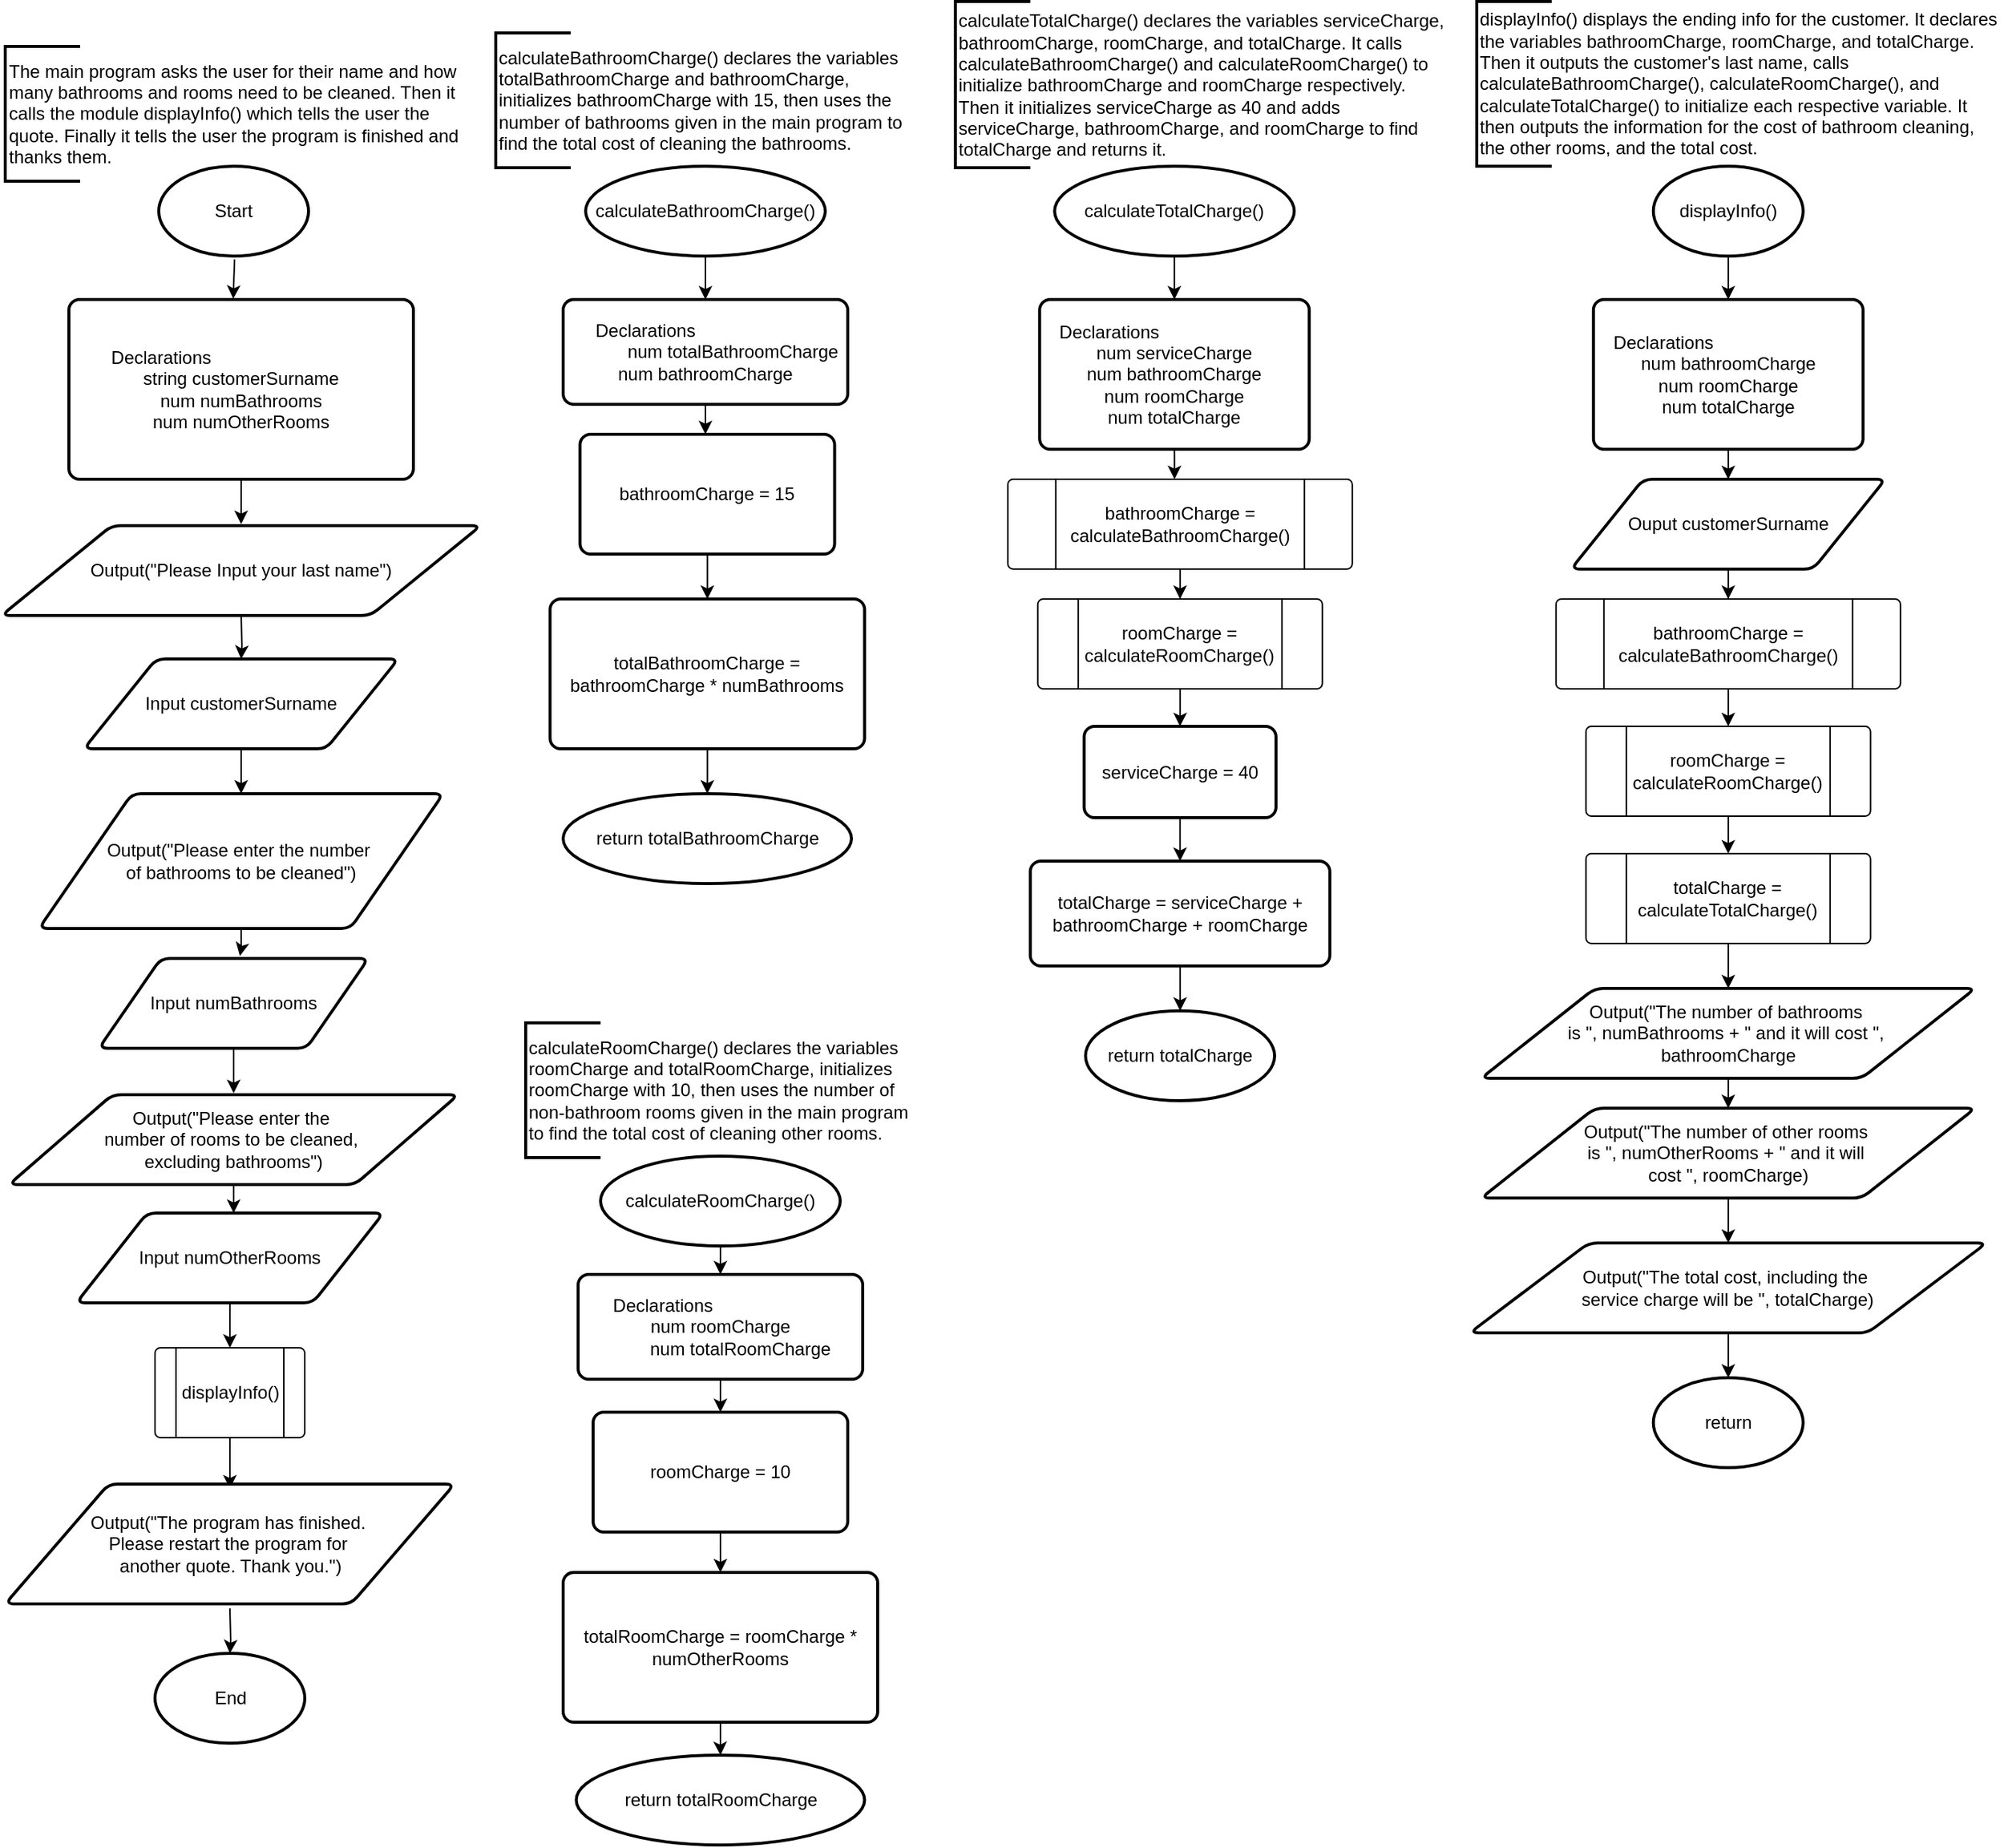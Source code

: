 <mxfile version="28.0.6">
  <diagram name="Page-1" id="_gigPv-vwWBMMTNI6XV0">
    <mxGraphModel dx="2412" dy="1338" grid="1" gridSize="10" guides="1" tooltips="1" connect="1" arrows="1" fold="1" page="1" pageScale="1" pageWidth="100" pageHeight="100" math="0" shadow="0">
      <root>
        <mxCell id="0" />
        <mxCell id="1" parent="0" />
        <mxCell id="-8cRq6L_b73LK-BpO3nG-1" value="Start" style="strokeWidth=2;html=1;shape=mxgraph.flowchart.start_1;whiteSpace=wrap;" parent="1" vertex="1">
          <mxGeometry y="140" width="100" height="60" as="geometry" />
        </mxCell>
        <mxCell id="-8cRq6L_b73LK-BpO3nG-44" value="" style="edgeStyle=orthogonalEdgeStyle;rounded=0;orthogonalLoop=1;jettySize=auto;html=1;" parent="1" source="-8cRq6L_b73LK-BpO3nG-2" edge="1">
          <mxGeometry relative="1" as="geometry">
            <mxPoint x="55" y="379" as="targetPoint" />
          </mxGeometry>
        </mxCell>
        <mxCell id="-8cRq6L_b73LK-BpO3nG-2" value="Declarations&amp;nbsp; &amp;nbsp; &amp;nbsp; &amp;nbsp; &amp;nbsp; &amp;nbsp; &amp;nbsp; &amp;nbsp; &amp;nbsp; &amp;nbsp; &amp;nbsp; &amp;nbsp; &amp;nbsp; &amp;nbsp; &amp;nbsp; &amp;nbsp;&amp;nbsp;&lt;div&gt;string customerSurname&lt;/div&gt;&lt;div&gt;num numBathrooms&lt;/div&gt;&lt;div&gt;num numOtherRooms&lt;/div&gt;" style="rounded=1;whiteSpace=wrap;html=1;absoluteArcSize=1;arcSize=14;strokeWidth=2;labelPosition=center;verticalLabelPosition=middle;align=center;verticalAlign=middle;" parent="1" vertex="1">
          <mxGeometry x="-60" y="229" width="230" height="120" as="geometry" />
        </mxCell>
        <mxCell id="-8cRq6L_b73LK-BpO3nG-46" value="" style="edgeStyle=orthogonalEdgeStyle;rounded=0;orthogonalLoop=1;jettySize=auto;html=1;" parent="1" source="-8cRq6L_b73LK-BpO3nG-3" target="-8cRq6L_b73LK-BpO3nG-9" edge="1">
          <mxGeometry relative="1" as="geometry" />
        </mxCell>
        <mxCell id="-8cRq6L_b73LK-BpO3nG-3" value="Input customerSurname" style="shape=parallelogram;html=1;strokeWidth=2;perimeter=parallelogramPerimeter;whiteSpace=wrap;rounded=1;arcSize=12;size=0.23;" parent="1" vertex="1">
          <mxGeometry x="-50" y="469" width="210" height="60" as="geometry" />
        </mxCell>
        <mxCell id="-8cRq6L_b73LK-BpO3nG-45" value="" style="edgeStyle=orthogonalEdgeStyle;rounded=0;orthogonalLoop=1;jettySize=auto;html=1;" parent="1" target="-8cRq6L_b73LK-BpO3nG-3" edge="1">
          <mxGeometry relative="1" as="geometry">
            <mxPoint x="55" y="439" as="sourcePoint" />
          </mxGeometry>
        </mxCell>
        <mxCell id="-8cRq6L_b73LK-BpO3nG-4" value="Output(&quot;Please Input your last name&quot;)" style="shape=parallelogram;html=1;strokeWidth=2;perimeter=parallelogramPerimeter;whiteSpace=wrap;rounded=1;arcSize=12;size=0.23;" parent="1" vertex="1">
          <mxGeometry x="-105" y="380" width="320" height="60" as="geometry" />
        </mxCell>
        <mxCell id="-8cRq6L_b73LK-BpO3nG-92" value="" style="edgeStyle=orthogonalEdgeStyle;rounded=0;orthogonalLoop=1;jettySize=auto;html=1;" parent="1" source="-8cRq6L_b73LK-BpO3nG-5" target="-8cRq6L_b73LK-BpO3nG-39" edge="1">
          <mxGeometry relative="1" as="geometry" />
        </mxCell>
        <mxCell id="-8cRq6L_b73LK-BpO3nG-5" value="Ouput customerSurname" style="shape=parallelogram;html=1;strokeWidth=2;perimeter=parallelogramPerimeter;whiteSpace=wrap;rounded=1;arcSize=12;size=0.23;" parent="1" vertex="1">
          <mxGeometry x="942.88" y="349" width="210" height="60" as="geometry" />
        </mxCell>
        <mxCell id="-8cRq6L_b73LK-BpO3nG-70" value="" style="edgeStyle=orthogonalEdgeStyle;rounded=0;orthogonalLoop=1;jettySize=auto;html=1;" parent="1" source="-8cRq6L_b73LK-BpO3nG-6" target="-8cRq6L_b73LK-BpO3nG-37" edge="1">
          <mxGeometry relative="1" as="geometry" />
        </mxCell>
        <mxCell id="-8cRq6L_b73LK-BpO3nG-6" value="&lt;div&gt;totalCharge = serviceCharge + bathroomCharge + roomCharge&lt;/div&gt;" style="rounded=1;whiteSpace=wrap;html=1;absoluteArcSize=1;arcSize=14;strokeWidth=2;" parent="1" vertex="1">
          <mxGeometry x="581.88" y="604" width="200" height="70" as="geometry" />
        </mxCell>
        <mxCell id="-8cRq6L_b73LK-BpO3nG-53" value="" style="edgeStyle=orthogonalEdgeStyle;rounded=0;orthogonalLoop=1;jettySize=auto;html=1;" parent="1" source="-8cRq6L_b73LK-BpO3nG-7" target="-8cRq6L_b73LK-BpO3nG-20" edge="1">
          <mxGeometry relative="1" as="geometry" />
        </mxCell>
        <mxCell id="-8cRq6L_b73LK-BpO3nG-7" value="Input numOtherRooms" style="shape=parallelogram;html=1;strokeWidth=2;perimeter=parallelogramPerimeter;whiteSpace=wrap;rounded=1;arcSize=12;size=0.23;" parent="1" vertex="1">
          <mxGeometry x="-55" y="839" width="205" height="60" as="geometry" />
        </mxCell>
        <mxCell id="-8cRq6L_b73LK-BpO3nG-85" value="" style="edgeStyle=orthogonalEdgeStyle;rounded=0;orthogonalLoop=1;jettySize=auto;html=1;" parent="1" source="-8cRq6L_b73LK-BpO3nG-8" target="-8cRq6L_b73LK-BpO3nG-17" edge="1">
          <mxGeometry relative="1" as="geometry" />
        </mxCell>
        <mxCell id="-8cRq6L_b73LK-BpO3nG-8" value="Output(&quot;The number of bathrooms&amp;nbsp;&lt;div&gt;is &quot;,&amp;nbsp;&lt;span style=&quot;background-color: transparent; color: light-dark(rgb(0, 0, 0), rgb(255, 255, 255));&quot;&gt;numBathrooms + &quot; and it will cost &quot;,&amp;nbsp;&lt;/span&gt;&lt;div&gt;&lt;span&gt;bathroomCharge&lt;/span&gt;&lt;/div&gt;&lt;/div&gt;" style="shape=parallelogram;html=1;strokeWidth=2;perimeter=parallelogramPerimeter;whiteSpace=wrap;rounded=1;arcSize=12;size=0.23;" parent="1" vertex="1">
          <mxGeometry x="882.88" y="689" width="330" height="60" as="geometry" />
        </mxCell>
        <mxCell id="-8cRq6L_b73LK-BpO3nG-47" value="" style="edgeStyle=orthogonalEdgeStyle;rounded=0;orthogonalLoop=1;jettySize=auto;html=1;entryX=0.523;entryY=-0.028;entryDx=0;entryDy=0;entryPerimeter=0;" parent="1" target="-8cRq6L_b73LK-BpO3nG-10" edge="1">
          <mxGeometry relative="1" as="geometry">
            <mxPoint x="55.0" y="643" as="sourcePoint" />
            <mxPoint x="50" y="663" as="targetPoint" />
            <Array as="points">
              <mxPoint x="55" y="663" />
              <mxPoint x="54" y="663" />
            </Array>
          </mxGeometry>
        </mxCell>
        <mxCell id="-8cRq6L_b73LK-BpO3nG-9" value="Output(&quot;Please enter the&amp;nbsp;&lt;span style=&quot;background-color: transparent; color: light-dark(rgb(0, 0, 0), rgb(255, 255, 255));&quot;&gt;number&amp;nbsp;&lt;/span&gt;&lt;div&gt;&lt;span style=&quot;background-color: transparent; color: light-dark(rgb(0, 0, 0), rgb(255, 255, 255));&quot;&gt;of bathrooms to be cleaned&quot;)&lt;/span&gt;&lt;/div&gt;" style="shape=parallelogram;html=1;strokeWidth=2;perimeter=parallelogramPerimeter;whiteSpace=wrap;rounded=1;arcSize=12;size=0.23;" parent="1" vertex="1">
          <mxGeometry x="-80" y="559" width="270" height="90" as="geometry" />
        </mxCell>
        <mxCell id="-8cRq6L_b73LK-BpO3nG-50" value="" style="edgeStyle=orthogonalEdgeStyle;rounded=0;orthogonalLoop=1;jettySize=auto;html=1;" parent="1" source="-8cRq6L_b73LK-BpO3nG-10" edge="1">
          <mxGeometry relative="1" as="geometry">
            <mxPoint x="50" y="759" as="targetPoint" />
          </mxGeometry>
        </mxCell>
        <mxCell id="-8cRq6L_b73LK-BpO3nG-10" value="Input numBathrooms" style="shape=parallelogram;html=1;strokeWidth=2;perimeter=parallelogramPerimeter;whiteSpace=wrap;rounded=1;arcSize=12;size=0.23;" parent="1" vertex="1">
          <mxGeometry x="-40" y="669" width="180" height="60" as="geometry" />
        </mxCell>
        <mxCell id="-8cRq6L_b73LK-BpO3nG-51" value="" style="edgeStyle=orthogonalEdgeStyle;rounded=0;orthogonalLoop=1;jettySize=auto;html=1;" parent="1" edge="1">
          <mxGeometry relative="1" as="geometry">
            <mxPoint x="50" y="839" as="targetPoint" />
            <mxPoint x="50" y="819" as="sourcePoint" />
          </mxGeometry>
        </mxCell>
        <mxCell id="-8cRq6L_b73LK-BpO3nG-11" value="Output(&quot;Please enter the&amp;nbsp;&lt;div&gt;number of rooms to be cleaned,&amp;nbsp;&lt;/div&gt;&lt;div&gt;excluding bathrooms&quot;)&lt;/div&gt;" style="shape=parallelogram;html=1;strokeWidth=2;perimeter=parallelogramPerimeter;whiteSpace=wrap;rounded=1;arcSize=12;size=0.23;" parent="1" vertex="1">
          <mxGeometry x="-100" y="760" width="300" height="60" as="geometry" />
        </mxCell>
        <mxCell id="-8cRq6L_b73LK-BpO3nG-13" value="End" style="strokeWidth=2;html=1;shape=mxgraph.flowchart.start_1;whiteSpace=wrap;" parent="1" vertex="1">
          <mxGeometry x="-2.5" y="1133" width="100" height="60" as="geometry" />
        </mxCell>
        <mxCell id="-8cRq6L_b73LK-BpO3nG-87" value="" style="edgeStyle=orthogonalEdgeStyle;rounded=0;orthogonalLoop=1;jettySize=auto;html=1;" parent="1" source="-8cRq6L_b73LK-BpO3nG-15" target="-8cRq6L_b73LK-BpO3nG-38" edge="1">
          <mxGeometry relative="1" as="geometry" />
        </mxCell>
        <mxCell id="-8cRq6L_b73LK-BpO3nG-15" value="displayInfo()" style="strokeWidth=2;html=1;shape=mxgraph.flowchart.start_1;whiteSpace=wrap;" parent="1" vertex="1">
          <mxGeometry x="997.88" y="140" width="100" height="60" as="geometry" />
        </mxCell>
        <mxCell id="-8cRq6L_b73LK-BpO3nG-16" value="return" style="strokeWidth=2;html=1;shape=mxgraph.flowchart.start_1;whiteSpace=wrap;" parent="1" vertex="1">
          <mxGeometry x="997.88" y="949" width="100" height="60" as="geometry" />
        </mxCell>
        <mxCell id="-8cRq6L_b73LK-BpO3nG-81" value="" style="edgeStyle=orthogonalEdgeStyle;rounded=0;orthogonalLoop=1;jettySize=auto;html=1;" parent="1" source="-8cRq6L_b73LK-BpO3nG-17" target="-8cRq6L_b73LK-BpO3nG-18" edge="1">
          <mxGeometry relative="1" as="geometry" />
        </mxCell>
        <mxCell id="-8cRq6L_b73LK-BpO3nG-17" value="Output(&quot;The number of other rooms&amp;nbsp;&lt;div&gt;is &quot;, numOtherRooms + &quot; and it will&amp;nbsp;&lt;/div&gt;&lt;div&gt;cost &quot;, &lt;span&gt;r&lt;span&gt;oomCharge&lt;/span&gt;&lt;/span&gt;)&lt;/div&gt;" style="shape=parallelogram;html=1;strokeWidth=2;perimeter=parallelogramPerimeter;whiteSpace=wrap;rounded=1;arcSize=12;size=0.23;" parent="1" vertex="1">
          <mxGeometry x="882.88" y="769" width="330" height="60" as="geometry" />
        </mxCell>
        <mxCell id="-8cRq6L_b73LK-BpO3nG-80" value="" style="edgeStyle=orthogonalEdgeStyle;rounded=0;orthogonalLoop=1;jettySize=auto;html=1;" parent="1" source="-8cRq6L_b73LK-BpO3nG-18" target="-8cRq6L_b73LK-BpO3nG-16" edge="1">
          <mxGeometry relative="1" as="geometry" />
        </mxCell>
        <mxCell id="-8cRq6L_b73LK-BpO3nG-18" value="Output(&quot;The total cost, including&amp;nbsp;&lt;span style=&quot;background-color: transparent; color: light-dark(rgb(0, 0, 0), rgb(255, 255, 255));&quot;&gt;the&amp;nbsp;&lt;/span&gt;&lt;div&gt;&lt;span style=&quot;background-color: transparent; color: light-dark(rgb(0, 0, 0), rgb(255, 255, 255));&quot;&gt;service charge will be &quot;, totalCharge)&lt;/span&gt;&lt;/div&gt;" style="shape=parallelogram;html=1;strokeWidth=2;perimeter=parallelogramPerimeter;whiteSpace=wrap;rounded=1;arcSize=12;size=0.23;" parent="1" vertex="1">
          <mxGeometry x="875.38" y="859" width="345" height="60" as="geometry" />
        </mxCell>
        <mxCell id="-8cRq6L_b73LK-BpO3nG-55" value="" style="edgeStyle=orthogonalEdgeStyle;rounded=0;orthogonalLoop=1;jettySize=auto;html=1;" parent="1" source="-8cRq6L_b73LK-BpO3nG-20" edge="1">
          <mxGeometry relative="1" as="geometry">
            <mxPoint x="47.5" y="1023.0" as="targetPoint" />
          </mxGeometry>
        </mxCell>
        <mxCell id="-8cRq6L_b73LK-BpO3nG-20" value="displayInfo()" style="verticalLabelPosition=middle;verticalAlign=middle;html=1;shape=process;whiteSpace=wrap;rounded=1;size=0.14;arcSize=6;labelPosition=center;align=center;" parent="1" vertex="1">
          <mxGeometry x="-2.5" y="929" width="100" height="60" as="geometry" />
        </mxCell>
        <mxCell id="-8cRq6L_b73LK-BpO3nG-56" value="" style="edgeStyle=orthogonalEdgeStyle;rounded=0;orthogonalLoop=1;jettySize=auto;html=1;" parent="1" target="-8cRq6L_b73LK-BpO3nG-13" edge="1">
          <mxGeometry relative="1" as="geometry">
            <mxPoint x="47.5" y="1103.0" as="sourcePoint" />
          </mxGeometry>
        </mxCell>
        <mxCell id="-8cRq6L_b73LK-BpO3nG-21" value="Output(&quot;The program has finished.&amp;nbsp;&lt;div&gt;Please restart the program for&amp;nbsp;&lt;/div&gt;&lt;div&gt;another quote. Thank you.&quot;)&lt;/div&gt;" style="shape=parallelogram;html=1;strokeWidth=2;perimeter=parallelogramPerimeter;whiteSpace=wrap;rounded=1;arcSize=12;size=0.23;" parent="1" vertex="1">
          <mxGeometry x="-102.5" y="1020" width="300" height="80" as="geometry" />
        </mxCell>
        <mxCell id="-8cRq6L_b73LK-BpO3nG-61" style="edgeStyle=orthogonalEdgeStyle;rounded=0;orthogonalLoop=1;jettySize=auto;html=1;" parent="1" source="-8cRq6L_b73LK-BpO3nG-22" target="-8cRq6L_b73LK-BpO3nG-28" edge="1">
          <mxGeometry relative="1" as="geometry">
            <Array as="points">
              <mxPoint x="365" y="309" />
              <mxPoint x="365" y="309" />
            </Array>
          </mxGeometry>
        </mxCell>
        <mxCell id="-8cRq6L_b73LK-BpO3nG-22" value="Declarations&amp;nbsp; &amp;nbsp; &amp;nbsp; &amp;nbsp; &amp;nbsp; &amp;nbsp; &amp;nbsp; &amp;nbsp; &amp;nbsp; &amp;nbsp; &amp;nbsp; &amp;nbsp;&amp;nbsp;&lt;div&gt;&amp;nbsp; &amp;nbsp; &amp;nbsp; &amp;nbsp; &amp;nbsp; &amp;nbsp;num totalBathroomCharge&lt;/div&gt;&lt;div&gt;num bathroomCharge&lt;/div&gt;" style="rounded=1;whiteSpace=wrap;html=1;absoluteArcSize=1;arcSize=14;strokeWidth=2;" parent="1" vertex="1">
          <mxGeometry x="270" y="229" width="190" height="70" as="geometry" />
        </mxCell>
        <mxCell id="-8cRq6L_b73LK-BpO3nG-77" value="" style="edgeStyle=orthogonalEdgeStyle;rounded=0;orthogonalLoop=1;jettySize=auto;html=1;" parent="1" source="-8cRq6L_b73LK-BpO3nG-24" target="-8cRq6L_b73LK-BpO3nG-34" edge="1">
          <mxGeometry relative="1" as="geometry" />
        </mxCell>
        <mxCell id="-8cRq6L_b73LK-BpO3nG-24" value="calculateTotalCharge()" style="strokeWidth=2;html=1;shape=mxgraph.flowchart.start_1;whiteSpace=wrap;" parent="1" vertex="1">
          <mxGeometry x="598.13" y="140" width="160" height="60" as="geometry" />
        </mxCell>
        <mxCell id="-8cRq6L_b73LK-BpO3nG-25" value="calculateBathroomCharge()" style="strokeWidth=2;html=1;shape=mxgraph.flowchart.start_1;whiteSpace=wrap;" parent="1" vertex="1">
          <mxGeometry x="285" y="140" width="160" height="60" as="geometry" />
        </mxCell>
        <mxCell id="-8cRq6L_b73LK-BpO3nG-64" value="" style="edgeStyle=orthogonalEdgeStyle;rounded=0;orthogonalLoop=1;jettySize=auto;html=1;" parent="1" edge="1">
          <mxGeometry relative="1" as="geometry">
            <mxPoint x="375" y="871" as="sourcePoint" />
            <mxPoint x="375" y="871" as="targetPoint" />
          </mxGeometry>
        </mxCell>
        <mxCell id="-8cRq6L_b73LK-BpO3nG-26" value="calculateRoom&lt;span style=&quot;background-color: transparent; color: light-dark(rgb(0, 0, 0), rgb(255, 255, 255));&quot;&gt;Charge()&lt;/span&gt;" style="strokeWidth=2;html=1;shape=mxgraph.flowchart.start_1;whiteSpace=wrap;" parent="1" vertex="1">
          <mxGeometry x="295" y="801" width="160" height="60" as="geometry" />
        </mxCell>
        <mxCell id="-8cRq6L_b73LK-BpO3nG-27" value="return totalBathroomCharge" style="strokeWidth=2;html=1;shape=mxgraph.flowchart.start_1;whiteSpace=wrap;" parent="1" vertex="1">
          <mxGeometry x="270" y="559" width="192.5" height="60" as="geometry" />
        </mxCell>
        <mxCell id="-8cRq6L_b73LK-BpO3nG-62" value="" style="edgeStyle=orthogonalEdgeStyle;rounded=0;orthogonalLoop=1;jettySize=auto;html=1;" parent="1" source="-8cRq6L_b73LK-BpO3nG-28" target="-8cRq6L_b73LK-BpO3nG-29" edge="1">
          <mxGeometry relative="1" as="geometry" />
        </mxCell>
        <mxCell id="-8cRq6L_b73LK-BpO3nG-28" value="bathroomCharge = 15" style="rounded=1;whiteSpace=wrap;html=1;absoluteArcSize=1;arcSize=14;strokeWidth=2;" parent="1" vertex="1">
          <mxGeometry x="281.25" y="319" width="170" height="80" as="geometry" />
        </mxCell>
        <mxCell id="-8cRq6L_b73LK-BpO3nG-63" value="" style="edgeStyle=orthogonalEdgeStyle;rounded=0;orthogonalLoop=1;jettySize=auto;html=1;" parent="1" source="-8cRq6L_b73LK-BpO3nG-29" target="-8cRq6L_b73LK-BpO3nG-27" edge="1">
          <mxGeometry relative="1" as="geometry" />
        </mxCell>
        <mxCell id="-8cRq6L_b73LK-BpO3nG-29" value="totalBathroomCharge = bathroomCharge * numBathrooms" style="rounded=1;whiteSpace=wrap;html=1;absoluteArcSize=1;arcSize=14;strokeWidth=2;" parent="1" vertex="1">
          <mxGeometry x="261.25" y="429" width="210" height="100" as="geometry" />
        </mxCell>
        <mxCell id="-8cRq6L_b73LK-BpO3nG-66" value="" style="edgeStyle=orthogonalEdgeStyle;rounded=0;orthogonalLoop=1;jettySize=auto;html=1;" parent="1" source="-8cRq6L_b73LK-BpO3nG-30" target="-8cRq6L_b73LK-BpO3nG-32" edge="1">
          <mxGeometry relative="1" as="geometry" />
        </mxCell>
        <mxCell id="-8cRq6L_b73LK-BpO3nG-30" value="Declarations&amp;nbsp; &amp;nbsp; &amp;nbsp; &amp;nbsp; &amp;nbsp; &amp;nbsp; &amp;nbsp; &amp;nbsp; &amp;nbsp; &amp;nbsp; &amp;nbsp; &amp;nbsp;&lt;div&gt;&lt;span style=&quot;background-color: transparent; color: light-dark(rgb(0, 0, 0), rgb(255, 255, 255));&quot;&gt;num roomCharge&lt;/span&gt;&lt;div&gt;&lt;div&gt;&amp;nbsp; &amp;nbsp; &amp;nbsp; &amp;nbsp; num totalRoomCharge&lt;/div&gt;&lt;/div&gt;&lt;/div&gt;" style="rounded=1;whiteSpace=wrap;html=1;absoluteArcSize=1;arcSize=14;strokeWidth=2;" parent="1" vertex="1">
          <mxGeometry x="280" y="880" width="190" height="70" as="geometry" />
        </mxCell>
        <mxCell id="-8cRq6L_b73LK-BpO3nG-31" value="return totalRoomCharge" style="strokeWidth=2;html=1;shape=mxgraph.flowchart.start_1;whiteSpace=wrap;" parent="1" vertex="1">
          <mxGeometry x="278.75" y="1201" width="192.5" height="60" as="geometry" />
        </mxCell>
        <mxCell id="-8cRq6L_b73LK-BpO3nG-67" value="" style="edgeStyle=orthogonalEdgeStyle;rounded=0;orthogonalLoop=1;jettySize=auto;html=1;" parent="1" source="-8cRq6L_b73LK-BpO3nG-32" target="-8cRq6L_b73LK-BpO3nG-33" edge="1">
          <mxGeometry relative="1" as="geometry" />
        </mxCell>
        <mxCell id="-8cRq6L_b73LK-BpO3nG-32" value="roomCharge = 10" style="rounded=1;whiteSpace=wrap;html=1;absoluteArcSize=1;arcSize=14;strokeWidth=2;" parent="1" vertex="1">
          <mxGeometry x="290" y="972" width="170" height="80" as="geometry" />
        </mxCell>
        <mxCell id="-8cRq6L_b73LK-BpO3nG-68" value="" style="edgeStyle=orthogonalEdgeStyle;rounded=0;orthogonalLoop=1;jettySize=auto;html=1;" parent="1" source="-8cRq6L_b73LK-BpO3nG-33" target="-8cRq6L_b73LK-BpO3nG-31" edge="1">
          <mxGeometry relative="1" as="geometry" />
        </mxCell>
        <mxCell id="-8cRq6L_b73LK-BpO3nG-33" value="totalRoomCharge = roomCharge * numOtherRooms" style="rounded=1;whiteSpace=wrap;html=1;absoluteArcSize=1;arcSize=14;strokeWidth=2;" parent="1" vertex="1">
          <mxGeometry x="270" y="1079" width="210" height="100" as="geometry" />
        </mxCell>
        <mxCell id="-8cRq6L_b73LK-BpO3nG-34" value="Declarations&amp;nbsp; &amp;nbsp; &amp;nbsp; &amp;nbsp; &amp;nbsp; &amp;nbsp; &amp;nbsp; &amp;nbsp; &amp;nbsp; &amp;nbsp; &amp;nbsp; &amp;nbsp; &amp;nbsp;&amp;nbsp;&lt;div&gt;num serviceCharge&lt;/div&gt;&lt;div&gt;num bathroomCharge&lt;/div&gt;&lt;div&gt;num roomCharge&lt;/div&gt;&lt;div&gt;num totalCharge&lt;/div&gt;" style="rounded=1;whiteSpace=wrap;html=1;absoluteArcSize=1;arcSize=14;strokeWidth=2;" parent="1" vertex="1">
          <mxGeometry x="588.13" y="229" width="180" height="100" as="geometry" />
        </mxCell>
        <mxCell id="-8cRq6L_b73LK-BpO3nG-75" value="" style="edgeStyle=orthogonalEdgeStyle;rounded=0;orthogonalLoop=1;jettySize=auto;html=1;" parent="1" source="-8cRq6L_b73LK-BpO3nG-35" target="-8cRq6L_b73LK-BpO3nG-36" edge="1">
          <mxGeometry relative="1" as="geometry">
            <mxPoint x="680" y="419" as="targetPoint" />
          </mxGeometry>
        </mxCell>
        <mxCell id="-8cRq6L_b73LK-BpO3nG-35" value="bathroomCharge = calculateBathroomCharge()" style="verticalLabelPosition=middle;verticalAlign=middle;html=1;shape=process;whiteSpace=wrap;rounded=1;size=0.14;arcSize=6;labelPosition=center;align=center;" parent="1" vertex="1">
          <mxGeometry x="566.88" y="349" width="230" height="60" as="geometry" />
        </mxCell>
        <mxCell id="ebijU5m2x64E9jShDjfe-12" value="" style="edgeStyle=orthogonalEdgeStyle;rounded=0;orthogonalLoop=1;jettySize=auto;html=1;" edge="1" parent="1" source="-8cRq6L_b73LK-BpO3nG-36" target="ebijU5m2x64E9jShDjfe-9">
          <mxGeometry relative="1" as="geometry" />
        </mxCell>
        <mxCell id="-8cRq6L_b73LK-BpO3nG-36" value="roomCharge = calculateRoomCharge()" style="verticalLabelPosition=middle;verticalAlign=middle;html=1;shape=process;whiteSpace=wrap;rounded=1;size=0.14;arcSize=6;labelPosition=center;align=center;" parent="1" vertex="1">
          <mxGeometry x="586.88" y="429" width="190" height="60" as="geometry" />
        </mxCell>
        <mxCell id="-8cRq6L_b73LK-BpO3nG-37" value="return totalCharge" style="strokeWidth=2;html=1;shape=mxgraph.flowchart.start_1;whiteSpace=wrap;" parent="1" vertex="1">
          <mxGeometry x="618.76" y="704" width="126.25" height="60" as="geometry" />
        </mxCell>
        <mxCell id="-8cRq6L_b73LK-BpO3nG-90" value="" style="edgeStyle=orthogonalEdgeStyle;rounded=0;orthogonalLoop=1;jettySize=auto;html=1;" parent="1" source="-8cRq6L_b73LK-BpO3nG-38" target="-8cRq6L_b73LK-BpO3nG-5" edge="1">
          <mxGeometry relative="1" as="geometry" />
        </mxCell>
        <mxCell id="-8cRq6L_b73LK-BpO3nG-38" value="Declarations&amp;nbsp; &amp;nbsp; &amp;nbsp; &amp;nbsp; &amp;nbsp; &amp;nbsp; &amp;nbsp; &amp;nbsp; &amp;nbsp; &amp;nbsp; &amp;nbsp; &amp;nbsp; &amp;nbsp;&amp;nbsp;&lt;div&gt;&lt;span style=&quot;background-color: transparent; color: light-dark(rgb(0, 0, 0), rgb(255, 255, 255));&quot;&gt;num bathroomCharge&lt;/span&gt;&lt;/div&gt;&lt;div&gt;num roomCharge&lt;/div&gt;&lt;div&gt;num totalCharge&lt;/div&gt;" style="rounded=1;whiteSpace=wrap;html=1;absoluteArcSize=1;arcSize=14;strokeWidth=2;" parent="1" vertex="1">
          <mxGeometry x="957.88" y="229" width="180" height="100" as="geometry" />
        </mxCell>
        <mxCell id="-8cRq6L_b73LK-BpO3nG-93" value="" style="edgeStyle=orthogonalEdgeStyle;rounded=0;orthogonalLoop=1;jettySize=auto;html=1;" parent="1" source="-8cRq6L_b73LK-BpO3nG-39" target="-8cRq6L_b73LK-BpO3nG-40" edge="1">
          <mxGeometry relative="1" as="geometry" />
        </mxCell>
        <mxCell id="-8cRq6L_b73LK-BpO3nG-39" value="bathroomCharge = calculateBathroomCharge()" style="verticalLabelPosition=middle;verticalAlign=middle;html=1;shape=process;whiteSpace=wrap;rounded=1;size=0.14;arcSize=6;labelPosition=center;align=center;" parent="1" vertex="1">
          <mxGeometry x="932.88" y="429" width="230" height="60" as="geometry" />
        </mxCell>
        <mxCell id="-8cRq6L_b73LK-BpO3nG-94" value="" style="edgeStyle=orthogonalEdgeStyle;rounded=0;orthogonalLoop=1;jettySize=auto;html=1;" parent="1" source="-8cRq6L_b73LK-BpO3nG-40" target="-8cRq6L_b73LK-BpO3nG-41" edge="1">
          <mxGeometry relative="1" as="geometry" />
        </mxCell>
        <mxCell id="-8cRq6L_b73LK-BpO3nG-40" value="roomCharge = calculateRoomCharge()" style="verticalLabelPosition=middle;verticalAlign=middle;html=1;shape=process;whiteSpace=wrap;rounded=1;size=0.14;arcSize=6;labelPosition=center;align=center;" parent="1" vertex="1">
          <mxGeometry x="952.88" y="514" width="190" height="60" as="geometry" />
        </mxCell>
        <mxCell id="-8cRq6L_b73LK-BpO3nG-95" value="" style="edgeStyle=orthogonalEdgeStyle;rounded=0;orthogonalLoop=1;jettySize=auto;html=1;" parent="1" source="-8cRq6L_b73LK-BpO3nG-41" target="-8cRq6L_b73LK-BpO3nG-8" edge="1">
          <mxGeometry relative="1" as="geometry" />
        </mxCell>
        <mxCell id="-8cRq6L_b73LK-BpO3nG-41" value="totalCharge = calculateTotalCharge()" style="verticalLabelPosition=middle;verticalAlign=middle;html=1;shape=process;whiteSpace=wrap;rounded=1;size=0.14;arcSize=6;labelPosition=center;align=center;" parent="1" vertex="1">
          <mxGeometry x="952.88" y="599" width="190" height="60" as="geometry" />
        </mxCell>
        <mxCell id="-8cRq6L_b73LK-BpO3nG-65" value="" style="endArrow=classic;html=1;rounded=0;exitX=0.5;exitY=1;exitDx=0;exitDy=0;exitPerimeter=0;entryX=0.5;entryY=0;entryDx=0;entryDy=0;" parent="1" source="-8cRq6L_b73LK-BpO3nG-26" target="-8cRq6L_b73LK-BpO3nG-30" edge="1">
          <mxGeometry width="50" height="50" relative="1" as="geometry">
            <mxPoint x="320" y="961" as="sourcePoint" />
            <mxPoint x="370" y="911" as="targetPoint" />
          </mxGeometry>
        </mxCell>
        <mxCell id="-8cRq6L_b73LK-BpO3nG-79" value="" style="endArrow=classic;html=1;rounded=0;exitX=0.5;exitY=1;exitDx=0;exitDy=0;entryX=0.484;entryY=0;entryDx=0;entryDy=0;entryPerimeter=0;" parent="1" source="-8cRq6L_b73LK-BpO3nG-34" target="-8cRq6L_b73LK-BpO3nG-35" edge="1">
          <mxGeometry width="50" height="50" relative="1" as="geometry">
            <mxPoint x="610" y="359" as="sourcePoint" />
            <mxPoint x="660" y="309" as="targetPoint" />
          </mxGeometry>
        </mxCell>
        <mxCell id="ebijU5m2x64E9jShDjfe-1" value="" style="endArrow=classic;html=1;rounded=0;exitX=0.5;exitY=1;exitDx=0;exitDy=0;exitPerimeter=0;entryX=0.5;entryY=0;entryDx=0;entryDy=0;" edge="1" parent="1" source="-8cRq6L_b73LK-BpO3nG-25" target="-8cRq6L_b73LK-BpO3nG-22">
          <mxGeometry width="50" height="50" relative="1" as="geometry">
            <mxPoint x="230" y="154" as="sourcePoint" />
            <mxPoint x="280" y="104" as="targetPoint" />
          </mxGeometry>
        </mxCell>
        <mxCell id="ebijU5m2x64E9jShDjfe-2" value="" style="endArrow=classic;html=1;rounded=0;exitX=0.506;exitY=1.038;exitDx=0;exitDy=0;exitPerimeter=0;entryX=0.477;entryY=-0.004;entryDx=0;entryDy=0;entryPerimeter=0;" edge="1" parent="1" source="-8cRq6L_b73LK-BpO3nG-1" target="-8cRq6L_b73LK-BpO3nG-2">
          <mxGeometry width="50" height="50" relative="1" as="geometry">
            <mxPoint x="90" y="184" as="sourcePoint" />
            <mxPoint x="140" y="134" as="targetPoint" />
          </mxGeometry>
        </mxCell>
        <mxCell id="ebijU5m2x64E9jShDjfe-3" value="The main program asks the user for their name and how&amp;nbsp;&lt;div&gt;many bathrooms and rooms need to be cleaned. Then it&lt;/div&gt;&lt;div&gt;calls the module displayInfo() which tells the user the&amp;nbsp;&lt;/div&gt;&lt;div&gt;quote. Finally it tells the user the program&amp;nbsp;&lt;span style=&quot;background-color: transparent; color: light-dark(rgb(0, 0, 0), rgb(255, 255, 255));&quot;&gt;is finished and&lt;/span&gt;&lt;/div&gt;&lt;div&gt;&lt;span style=&quot;background-color: transparent; color: light-dark(rgb(0, 0, 0), rgb(255, 255, 255));&quot;&gt;thanks them.&lt;/span&gt;&lt;/div&gt;" style="strokeWidth=2;html=1;shape=mxgraph.flowchart.annotation_1;align=left;pointerEvents=1;" vertex="1" parent="1">
          <mxGeometry x="-102.5" y="60" width="50" height="90" as="geometry" />
        </mxCell>
        <mxCell id="ebijU5m2x64E9jShDjfe-4" value="calculateBathroomCharge() declares the variables&lt;div&gt;totalBathroomCharge and bathroomCharge,&amp;nbsp;&lt;/div&gt;&lt;div&gt;initializes bathroomCharge with 15, then&amp;nbsp;&lt;span style=&quot;background-color: transparent; color: light-dark(rgb(0, 0, 0), rgb(255, 255, 255));&quot;&gt;uses the&amp;nbsp;&lt;/span&gt;&lt;/div&gt;&lt;div&gt;&lt;span style=&quot;background-color: transparent; color: light-dark(rgb(0, 0, 0), rgb(255, 255, 255));&quot;&gt;number of bathrooms given in the main&amp;nbsp;&lt;/span&gt;&lt;span style=&quot;background-color: transparent; color: light-dark(rgb(0, 0, 0), rgb(255, 255, 255));&quot;&gt;program to&amp;nbsp;&lt;/span&gt;&lt;/div&gt;&lt;div&gt;&lt;span style=&quot;background-color: transparent; color: light-dark(rgb(0, 0, 0), rgb(255, 255, 255));&quot;&gt;find the total cost of cleaning the&amp;nbsp;&lt;/span&gt;&lt;span style=&quot;background-color: transparent; color: light-dark(rgb(0, 0, 0), rgb(255, 255, 255));&quot;&gt;bathrooms.&lt;/span&gt;&lt;/div&gt;" style="strokeWidth=2;html=1;shape=mxgraph.flowchart.annotation_1;align=left;pointerEvents=1;" vertex="1" parent="1">
          <mxGeometry x="225" y="51" width="50" height="90" as="geometry" />
        </mxCell>
        <mxCell id="ebijU5m2x64E9jShDjfe-6" value="calculateRoomCharge() declares the variables&lt;div&gt;roomCharge and totalRoomCharge, initializes&amp;nbsp;&lt;/div&gt;&lt;div&gt;roomCharge with 10, then&amp;nbsp;&lt;span style=&quot;background-color: transparent; color: light-dark(rgb(0, 0, 0), rgb(255, 255, 255));&quot;&gt;uses the number of&amp;nbsp;&lt;/span&gt;&lt;/div&gt;&lt;div&gt;&lt;span style=&quot;background-color: transparent; color: light-dark(rgb(0, 0, 0), rgb(255, 255, 255));&quot;&gt;non-bathroom rooms given in the main&amp;nbsp;&lt;/span&gt;&lt;span style=&quot;background-color: transparent; color: light-dark(rgb(0, 0, 0), rgb(255, 255, 255));&quot;&gt;program&amp;nbsp;&lt;/span&gt;&lt;/div&gt;&lt;div&gt;&lt;span style=&quot;background-color: transparent; color: light-dark(rgb(0, 0, 0), rgb(255, 255, 255));&quot;&gt;to find the total cost of cleaning other&amp;nbsp;&lt;/span&gt;&lt;span style=&quot;background-color: transparent; color: light-dark(rgb(0, 0, 0), rgb(255, 255, 255));&quot;&gt;rooms&lt;/span&gt;&lt;span style=&quot;background-color: transparent; color: light-dark(rgb(0, 0, 0), rgb(255, 255, 255));&quot;&gt;.&lt;/span&gt;&lt;/div&gt;" style="strokeWidth=2;html=1;shape=mxgraph.flowchart.annotation_1;align=left;pointerEvents=1;" vertex="1" parent="1">
          <mxGeometry x="245" y="712" width="50" height="90" as="geometry" />
        </mxCell>
        <mxCell id="ebijU5m2x64E9jShDjfe-8" value="calculateTotalCharge() declares the variables&amp;nbsp;&lt;span style=&quot;background-color: transparent; color: light-dark(rgb(0, 0, 0), rgb(255, 255, 255));&quot;&gt;serviceCharge,&amp;nbsp;&lt;/span&gt;&lt;div&gt;&lt;span style=&quot;background-color: transparent; color: light-dark(rgb(0, 0, 0), rgb(255, 255, 255));&quot;&gt;bathroomCharge, roomCharge, and totalCharge. It calls&lt;/span&gt;&lt;/div&gt;&lt;div&gt;calculateBathroomCharge() and calculateRoomCharge() to&lt;/div&gt;&lt;div&gt;initialize bathroomCharge and roomCharge respectively.&amp;nbsp;&lt;/div&gt;&lt;div&gt;Then it initializes serviceCharge as 40 and adds&amp;nbsp;&lt;/div&gt;&lt;div&gt;serviceCharge, bathroomCharge, and roomCharge to find&lt;/div&gt;&lt;div&gt;totalCharge and returns it.&lt;/div&gt;" style="strokeWidth=2;html=1;shape=mxgraph.flowchart.annotation_1;align=left;pointerEvents=1;" vertex="1" parent="1">
          <mxGeometry x="531.88" y="30" width="50" height="111" as="geometry" />
        </mxCell>
        <mxCell id="ebijU5m2x64E9jShDjfe-10" value="" style="edgeStyle=orthogonalEdgeStyle;rounded=0;orthogonalLoop=1;jettySize=auto;html=1;" edge="1" parent="1" source="ebijU5m2x64E9jShDjfe-9" target="-8cRq6L_b73LK-BpO3nG-6">
          <mxGeometry relative="1" as="geometry" />
        </mxCell>
        <mxCell id="ebijU5m2x64E9jShDjfe-9" value="serviceCharge = 40" style="rounded=1;whiteSpace=wrap;html=1;absoluteArcSize=1;arcSize=14;strokeWidth=2;" vertex="1" parent="1">
          <mxGeometry x="617.82" y="514" width="128.12" height="61" as="geometry" />
        </mxCell>
        <mxCell id="ebijU5m2x64E9jShDjfe-13" value="displayInfo() displays the ending info for the&amp;nbsp;&lt;span style=&quot;background-color: transparent; color: light-dark(rgb(0, 0, 0), rgb(255, 255, 255));&quot;&gt;customer. It declares&amp;nbsp;&lt;/span&gt;&lt;div&gt;&lt;span style=&quot;background-color: transparent; color: light-dark(rgb(0, 0, 0), rgb(255, 255, 255));&quot;&gt;the variables&amp;nbsp;&lt;/span&gt;&lt;span style=&quot;background-color: transparent; color: light-dark(rgb(0, 0, 0), rgb(255, 255, 255));&quot;&gt;bathroomCharge, roomCharge, and totalCharge.&amp;nbsp;&lt;/span&gt;&lt;/div&gt;&lt;div&gt;&lt;span style=&quot;background-color: transparent; color: light-dark(rgb(0, 0, 0), rgb(255, 255, 255));&quot;&gt;Then it outputs the customer&#39;s last name, calls&amp;nbsp;&lt;/span&gt;&lt;/div&gt;&lt;div&gt;&lt;span style=&quot;background-color: transparent; color: light-dark(rgb(0, 0, 0), rgb(255, 255, 255));&quot;&gt;calculateBathroomCharge(),&amp;nbsp;&lt;/span&gt;&lt;span style=&quot;background-color: transparent; color: light-dark(rgb(0, 0, 0), rgb(255, 255, 255));&quot;&gt;calculateRoomCharge(),&amp;nbsp;&lt;/span&gt;&lt;span style=&quot;background-color: transparent; color: light-dark(rgb(0, 0, 0), rgb(255, 255, 255));&quot;&gt;and&amp;nbsp;&lt;/span&gt;&lt;/div&gt;&lt;div&gt;&lt;span style=&quot;background-color: transparent; color: light-dark(rgb(0, 0, 0), rgb(255, 255, 255));&quot;&gt;calculateTotalCharge() to initialize&amp;nbsp;&lt;/span&gt;&lt;span style=&quot;background-color: transparent; color: light-dark(rgb(0, 0, 0), rgb(255, 255, 255));&quot;&gt;each respective&amp;nbsp;&lt;/span&gt;&lt;span style=&quot;background-color: transparent; color: light-dark(rgb(0, 0, 0), rgb(255, 255, 255));&quot;&gt;variable. It&amp;nbsp;&lt;/span&gt;&lt;/div&gt;&lt;div&gt;&lt;span style=&quot;background-color: transparent; color: light-dark(rgb(0, 0, 0), rgb(255, 255, 255));&quot;&gt;then outputs the information for the&amp;nbsp;&lt;/span&gt;&lt;span style=&quot;background-color: transparent; color: light-dark(rgb(0, 0, 0), rgb(255, 255, 255));&quot;&gt;cost of bathroom cleaning,&amp;nbsp;&lt;/span&gt;&lt;/div&gt;&lt;div&gt;&lt;span style=&quot;background-color: transparent; color: light-dark(rgb(0, 0, 0), rgb(255, 255, 255));&quot;&gt;the other rooms, and the total cost.&lt;/span&gt;&lt;/div&gt;" style="strokeWidth=2;html=1;shape=mxgraph.flowchart.annotation_1;align=left;pointerEvents=1;" vertex="1" parent="1">
          <mxGeometry x="880" y="30" width="50" height="110" as="geometry" />
        </mxCell>
      </root>
    </mxGraphModel>
  </diagram>
</mxfile>
